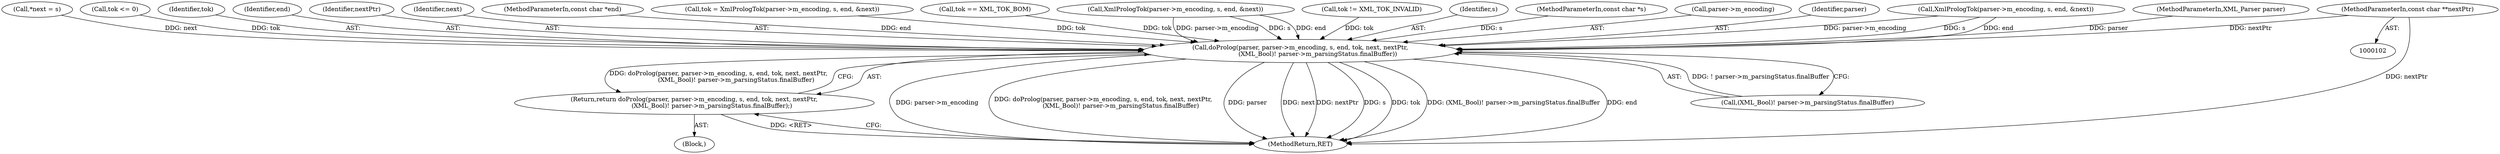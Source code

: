 digraph "0_libexpat_c20b758c332d9a13afbbb276d30db1d183a85d43_0@pointer" {
"1000106" [label="(MethodParameterIn,const char **nextPtr)"];
"1000186" [label="(Call,doProlog(parser, parser->m_encoding, s, end, tok, next, nextPtr,\n                  (XML_Bool)! parser->m_parsingStatus.finalBuffer))"];
"1000185" [label="(Return,return doProlog(parser, parser->m_encoding, s, end, tok, next, nextPtr,\n                  (XML_Bool)! parser->m_parsingStatus.finalBuffer);)"];
"1000204" [label="(MethodReturn,RET)"];
"1000109" [label="(Call,*next = s)"];
"1000124" [label="(Call,tok <= 0)"];
"1000193" [label="(Identifier,tok)"];
"1000192" [label="(Identifier,end)"];
"1000195" [label="(Identifier,nextPtr)"];
"1000194" [label="(Identifier,next)"];
"1000105" [label="(MethodParameterIn,const char *end)"];
"1000170" [label="(Call,tok = XmlPrologTok(parser->m_encoding, s, end, &next))"];
"1000163" [label="(Call,tok == XML_TOK_BOM)"];
"1000186" [label="(Call,doProlog(parser, parser->m_encoding, s, end, tok, next, nextPtr,\n                  (XML_Bool)! parser->m_parsingStatus.finalBuffer))"];
"1000107" [label="(Block,)"];
"1000115" [label="(Call,XmlPrologTok(parser->m_encoding, s, end, &next))"];
"1000136" [label="(Call,tok != XML_TOK_INVALID)"];
"1000191" [label="(Identifier,s)"];
"1000104" [label="(MethodParameterIn,const char *s)"];
"1000188" [label="(Call,parser->m_encoding)"];
"1000187" [label="(Identifier,parser)"];
"1000106" [label="(MethodParameterIn,const char **nextPtr)"];
"1000172" [label="(Call,XmlPrologTok(parser->m_encoding, s, end, &next))"];
"1000103" [label="(MethodParameterIn,XML_Parser parser)"];
"1000196" [label="(Call,(XML_Bool)! parser->m_parsingStatus.finalBuffer)"];
"1000185" [label="(Return,return doProlog(parser, parser->m_encoding, s, end, tok, next, nextPtr,\n                  (XML_Bool)! parser->m_parsingStatus.finalBuffer);)"];
"1000106" -> "1000102"  [label="AST: "];
"1000106" -> "1000204"  [label="DDG: nextPtr"];
"1000106" -> "1000186"  [label="DDG: nextPtr"];
"1000186" -> "1000185"  [label="AST: "];
"1000186" -> "1000196"  [label="CFG: "];
"1000187" -> "1000186"  [label="AST: "];
"1000188" -> "1000186"  [label="AST: "];
"1000191" -> "1000186"  [label="AST: "];
"1000192" -> "1000186"  [label="AST: "];
"1000193" -> "1000186"  [label="AST: "];
"1000194" -> "1000186"  [label="AST: "];
"1000195" -> "1000186"  [label="AST: "];
"1000196" -> "1000186"  [label="AST: "];
"1000185" -> "1000186"  [label="CFG: "];
"1000186" -> "1000204"  [label="DDG: parser->m_encoding"];
"1000186" -> "1000204"  [label="DDG: doProlog(parser, parser->m_encoding, s, end, tok, next, nextPtr,\n                  (XML_Bool)! parser->m_parsingStatus.finalBuffer)"];
"1000186" -> "1000204"  [label="DDG: parser"];
"1000186" -> "1000204"  [label="DDG: next"];
"1000186" -> "1000204"  [label="DDG: nextPtr"];
"1000186" -> "1000204"  [label="DDG: s"];
"1000186" -> "1000204"  [label="DDG: tok"];
"1000186" -> "1000204"  [label="DDG: (XML_Bool)! parser->m_parsingStatus.finalBuffer"];
"1000186" -> "1000204"  [label="DDG: end"];
"1000186" -> "1000185"  [label="DDG: doProlog(parser, parser->m_encoding, s, end, tok, next, nextPtr,\n                  (XML_Bool)! parser->m_parsingStatus.finalBuffer)"];
"1000103" -> "1000186"  [label="DDG: parser"];
"1000172" -> "1000186"  [label="DDG: parser->m_encoding"];
"1000172" -> "1000186"  [label="DDG: s"];
"1000172" -> "1000186"  [label="DDG: end"];
"1000115" -> "1000186"  [label="DDG: parser->m_encoding"];
"1000115" -> "1000186"  [label="DDG: s"];
"1000115" -> "1000186"  [label="DDG: end"];
"1000104" -> "1000186"  [label="DDG: s"];
"1000105" -> "1000186"  [label="DDG: end"];
"1000163" -> "1000186"  [label="DDG: tok"];
"1000124" -> "1000186"  [label="DDG: tok"];
"1000170" -> "1000186"  [label="DDG: tok"];
"1000136" -> "1000186"  [label="DDG: tok"];
"1000109" -> "1000186"  [label="DDG: next"];
"1000196" -> "1000186"  [label="DDG: ! parser->m_parsingStatus.finalBuffer"];
"1000185" -> "1000107"  [label="AST: "];
"1000204" -> "1000185"  [label="CFG: "];
"1000185" -> "1000204"  [label="DDG: <RET>"];
}
